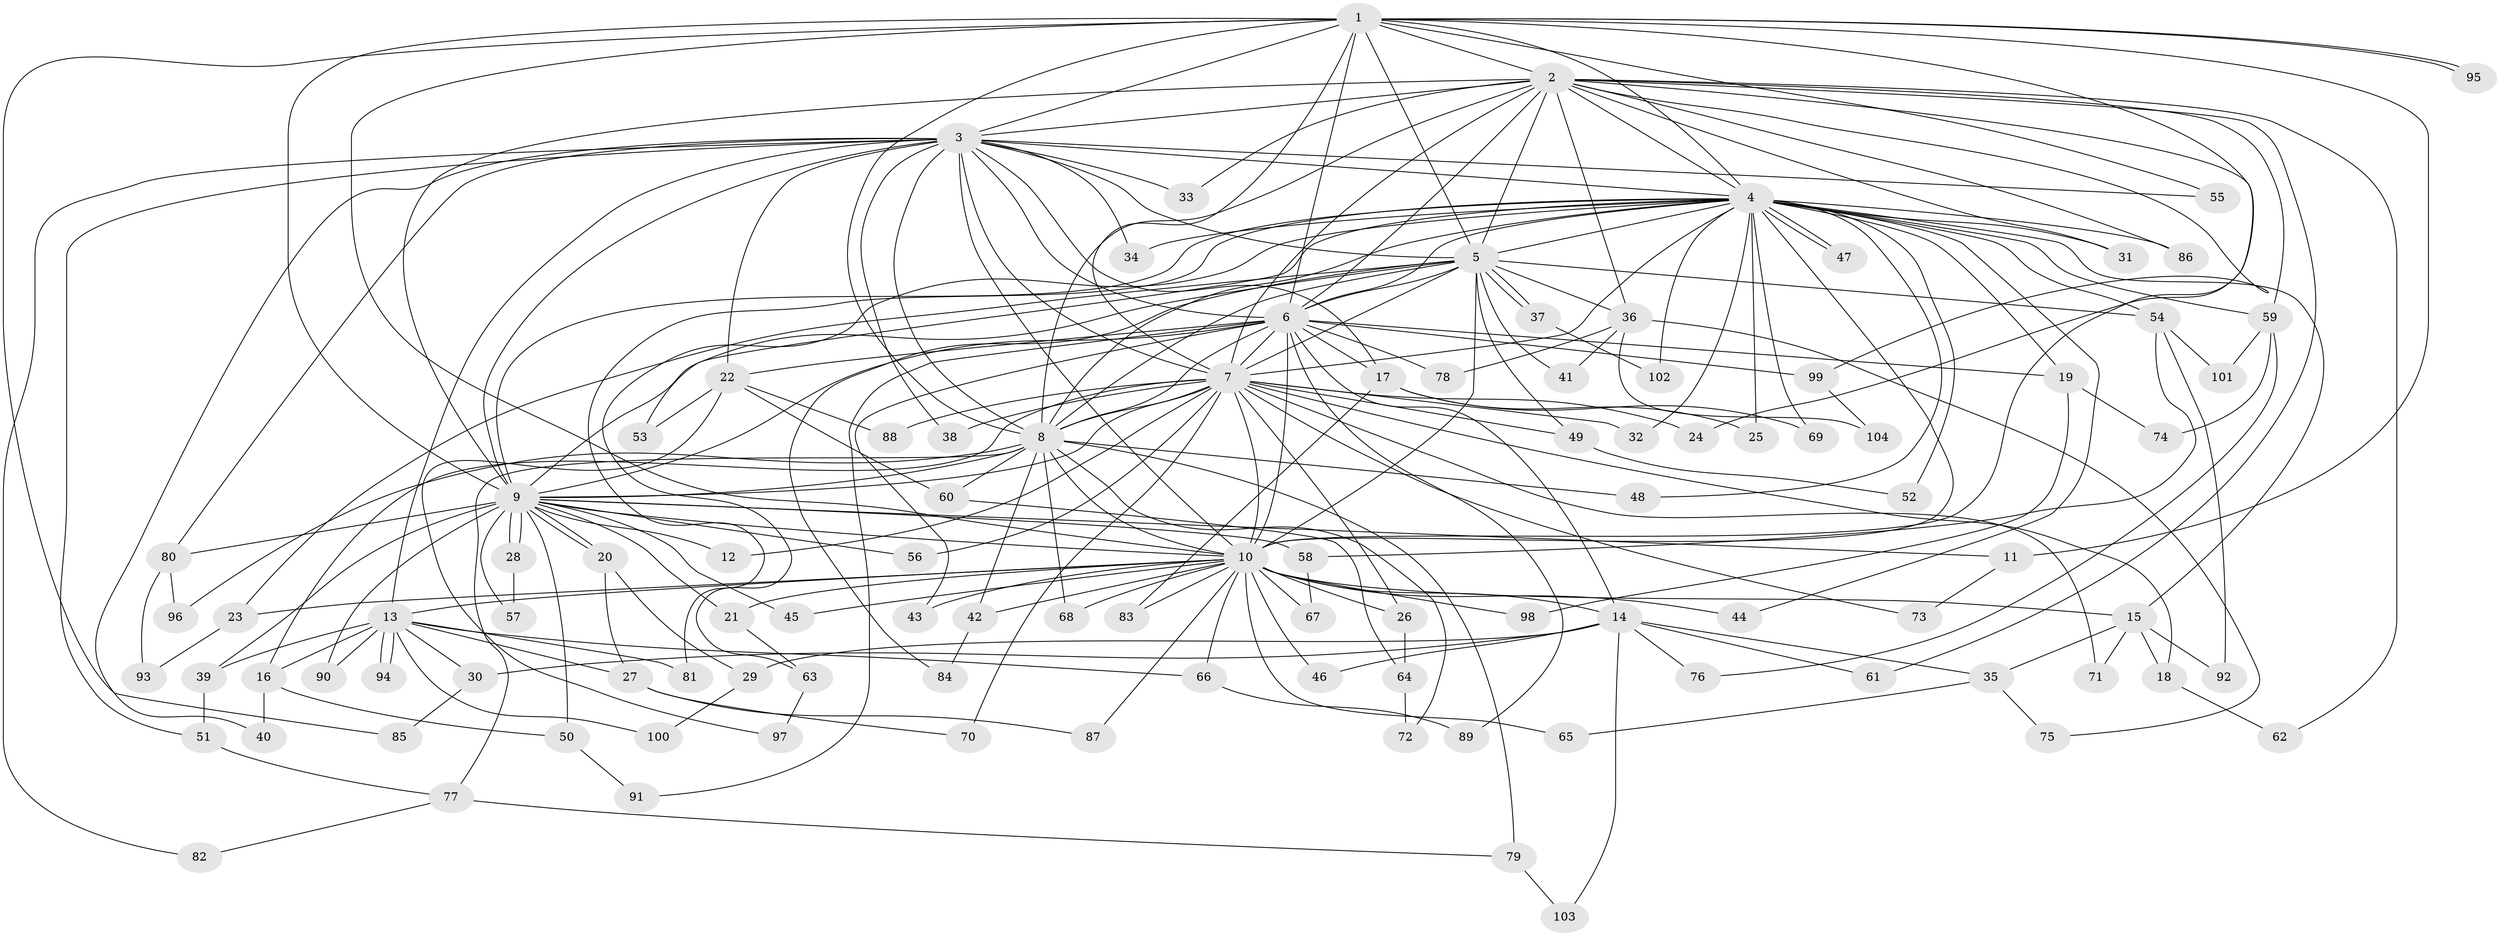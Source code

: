 // coarse degree distribution, {13: 0.012987012987012988, 18: 0.03896103896103896, 26: 0.012987012987012988, 24: 0.012987012987012988, 16: 0.012987012987012988, 20: 0.012987012987012988, 25: 0.012987012987012988, 3: 0.18181818181818182, 12: 0.012987012987012988, 10: 0.012987012987012988, 6: 0.03896103896103896, 4: 0.1038961038961039, 5: 0.025974025974025976, 2: 0.5064935064935064}
// Generated by graph-tools (version 1.1) at 2025/23/03/03/25 07:23:38]
// undirected, 104 vertices, 233 edges
graph export_dot {
graph [start="1"]
  node [color=gray90,style=filled];
  1;
  2;
  3;
  4;
  5;
  6;
  7;
  8;
  9;
  10;
  11;
  12;
  13;
  14;
  15;
  16;
  17;
  18;
  19;
  20;
  21;
  22;
  23;
  24;
  25;
  26;
  27;
  28;
  29;
  30;
  31;
  32;
  33;
  34;
  35;
  36;
  37;
  38;
  39;
  40;
  41;
  42;
  43;
  44;
  45;
  46;
  47;
  48;
  49;
  50;
  51;
  52;
  53;
  54;
  55;
  56;
  57;
  58;
  59;
  60;
  61;
  62;
  63;
  64;
  65;
  66;
  67;
  68;
  69;
  70;
  71;
  72;
  73;
  74;
  75;
  76;
  77;
  78;
  79;
  80;
  81;
  82;
  83;
  84;
  85;
  86;
  87;
  88;
  89;
  90;
  91;
  92;
  93;
  94;
  95;
  96;
  97;
  98;
  99;
  100;
  101;
  102;
  103;
  104;
  1 -- 2;
  1 -- 3;
  1 -- 4;
  1 -- 5;
  1 -- 6;
  1 -- 7;
  1 -- 8;
  1 -- 9;
  1 -- 10;
  1 -- 11;
  1 -- 24;
  1 -- 55;
  1 -- 85;
  1 -- 95;
  1 -- 95;
  2 -- 3;
  2 -- 4;
  2 -- 5;
  2 -- 6;
  2 -- 7;
  2 -- 8;
  2 -- 9;
  2 -- 10;
  2 -- 31;
  2 -- 33;
  2 -- 36;
  2 -- 59;
  2 -- 61;
  2 -- 62;
  2 -- 86;
  2 -- 99;
  3 -- 4;
  3 -- 5;
  3 -- 6;
  3 -- 7;
  3 -- 8;
  3 -- 9;
  3 -- 10;
  3 -- 13;
  3 -- 17;
  3 -- 22;
  3 -- 33;
  3 -- 34;
  3 -- 38;
  3 -- 40;
  3 -- 51;
  3 -- 55;
  3 -- 80;
  3 -- 82;
  4 -- 5;
  4 -- 6;
  4 -- 7;
  4 -- 8;
  4 -- 9;
  4 -- 10;
  4 -- 15;
  4 -- 19;
  4 -- 25;
  4 -- 31;
  4 -- 32;
  4 -- 34;
  4 -- 44;
  4 -- 47;
  4 -- 47;
  4 -- 48;
  4 -- 52;
  4 -- 53;
  4 -- 54;
  4 -- 59;
  4 -- 63;
  4 -- 69;
  4 -- 81;
  4 -- 86;
  4 -- 102;
  5 -- 6;
  5 -- 7;
  5 -- 8;
  5 -- 9;
  5 -- 10;
  5 -- 23;
  5 -- 36;
  5 -- 37;
  5 -- 37;
  5 -- 41;
  5 -- 49;
  5 -- 54;
  5 -- 84;
  6 -- 7;
  6 -- 8;
  6 -- 9;
  6 -- 10;
  6 -- 14;
  6 -- 17;
  6 -- 19;
  6 -- 22;
  6 -- 43;
  6 -- 78;
  6 -- 89;
  6 -- 91;
  6 -- 99;
  7 -- 8;
  7 -- 9;
  7 -- 10;
  7 -- 12;
  7 -- 16;
  7 -- 18;
  7 -- 24;
  7 -- 26;
  7 -- 32;
  7 -- 38;
  7 -- 49;
  7 -- 56;
  7 -- 70;
  7 -- 71;
  7 -- 73;
  7 -- 88;
  8 -- 9;
  8 -- 10;
  8 -- 42;
  8 -- 48;
  8 -- 60;
  8 -- 68;
  8 -- 72;
  8 -- 77;
  8 -- 79;
  8 -- 96;
  9 -- 10;
  9 -- 11;
  9 -- 12;
  9 -- 20;
  9 -- 20;
  9 -- 21;
  9 -- 28;
  9 -- 28;
  9 -- 39;
  9 -- 45;
  9 -- 50;
  9 -- 56;
  9 -- 57;
  9 -- 58;
  9 -- 80;
  9 -- 90;
  10 -- 13;
  10 -- 14;
  10 -- 15;
  10 -- 21;
  10 -- 23;
  10 -- 26;
  10 -- 42;
  10 -- 43;
  10 -- 44;
  10 -- 45;
  10 -- 46;
  10 -- 65;
  10 -- 66;
  10 -- 67;
  10 -- 68;
  10 -- 83;
  10 -- 87;
  10 -- 98;
  11 -- 73;
  13 -- 16;
  13 -- 27;
  13 -- 30;
  13 -- 39;
  13 -- 66;
  13 -- 81;
  13 -- 90;
  13 -- 94;
  13 -- 94;
  13 -- 100;
  14 -- 29;
  14 -- 30;
  14 -- 35;
  14 -- 46;
  14 -- 61;
  14 -- 76;
  14 -- 103;
  15 -- 18;
  15 -- 35;
  15 -- 71;
  15 -- 92;
  16 -- 40;
  16 -- 50;
  17 -- 25;
  17 -- 69;
  17 -- 83;
  18 -- 62;
  19 -- 74;
  19 -- 98;
  20 -- 27;
  20 -- 29;
  21 -- 63;
  22 -- 53;
  22 -- 60;
  22 -- 88;
  22 -- 97;
  23 -- 93;
  26 -- 64;
  27 -- 70;
  27 -- 87;
  28 -- 57;
  29 -- 100;
  30 -- 85;
  35 -- 65;
  35 -- 75;
  36 -- 41;
  36 -- 75;
  36 -- 78;
  36 -- 104;
  37 -- 102;
  39 -- 51;
  42 -- 84;
  49 -- 52;
  50 -- 91;
  51 -- 77;
  54 -- 58;
  54 -- 92;
  54 -- 101;
  58 -- 67;
  59 -- 74;
  59 -- 76;
  59 -- 101;
  60 -- 64;
  63 -- 97;
  64 -- 72;
  66 -- 89;
  77 -- 79;
  77 -- 82;
  79 -- 103;
  80 -- 93;
  80 -- 96;
  99 -- 104;
}
